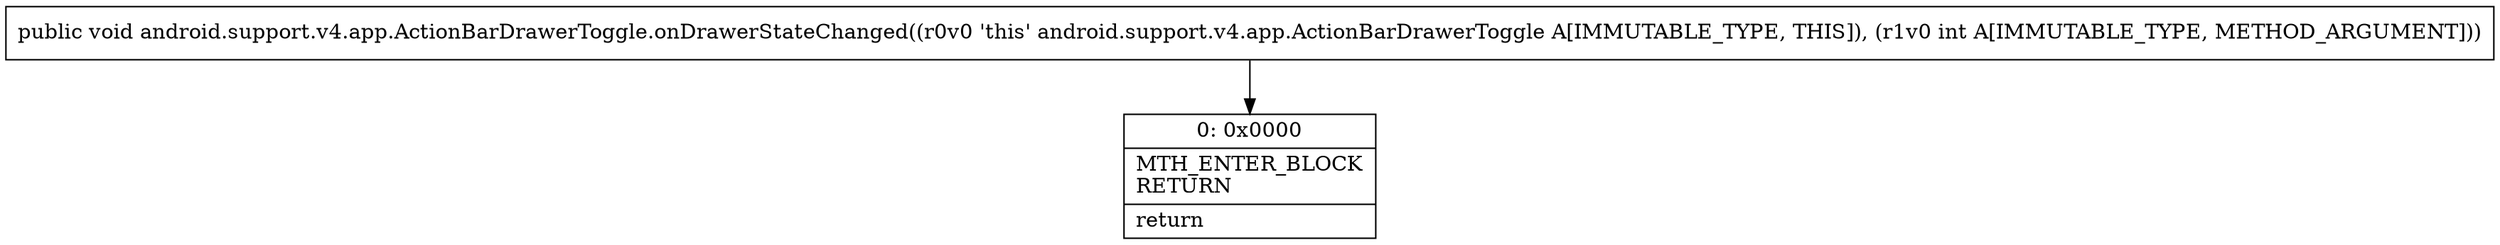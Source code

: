 digraph "CFG forandroid.support.v4.app.ActionBarDrawerToggle.onDrawerStateChanged(I)V" {
Node_0 [shape=record,label="{0\:\ 0x0000|MTH_ENTER_BLOCK\lRETURN\l|return\l}"];
MethodNode[shape=record,label="{public void android.support.v4.app.ActionBarDrawerToggle.onDrawerStateChanged((r0v0 'this' android.support.v4.app.ActionBarDrawerToggle A[IMMUTABLE_TYPE, THIS]), (r1v0 int A[IMMUTABLE_TYPE, METHOD_ARGUMENT])) }"];
MethodNode -> Node_0;
}

